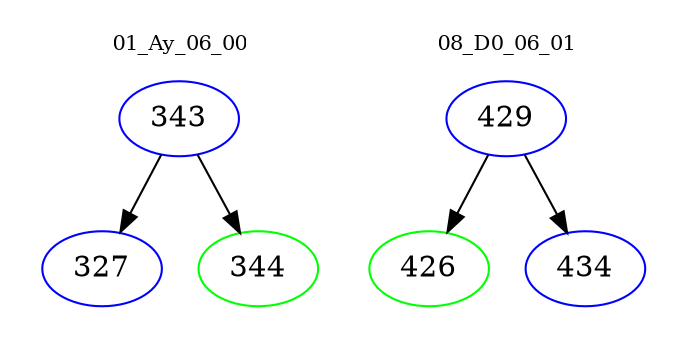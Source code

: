 digraph{
subgraph cluster_0 {
color = white
label = "01_Ay_06_00";
fontsize=10;
T0_343 [label="343", color="blue"]
T0_343 -> T0_327 [color="black"]
T0_327 [label="327", color="blue"]
T0_343 -> T0_344 [color="black"]
T0_344 [label="344", color="green"]
}
subgraph cluster_1 {
color = white
label = "08_D0_06_01";
fontsize=10;
T1_429 [label="429", color="blue"]
T1_429 -> T1_426 [color="black"]
T1_426 [label="426", color="green"]
T1_429 -> T1_434 [color="black"]
T1_434 [label="434", color="blue"]
}
}
